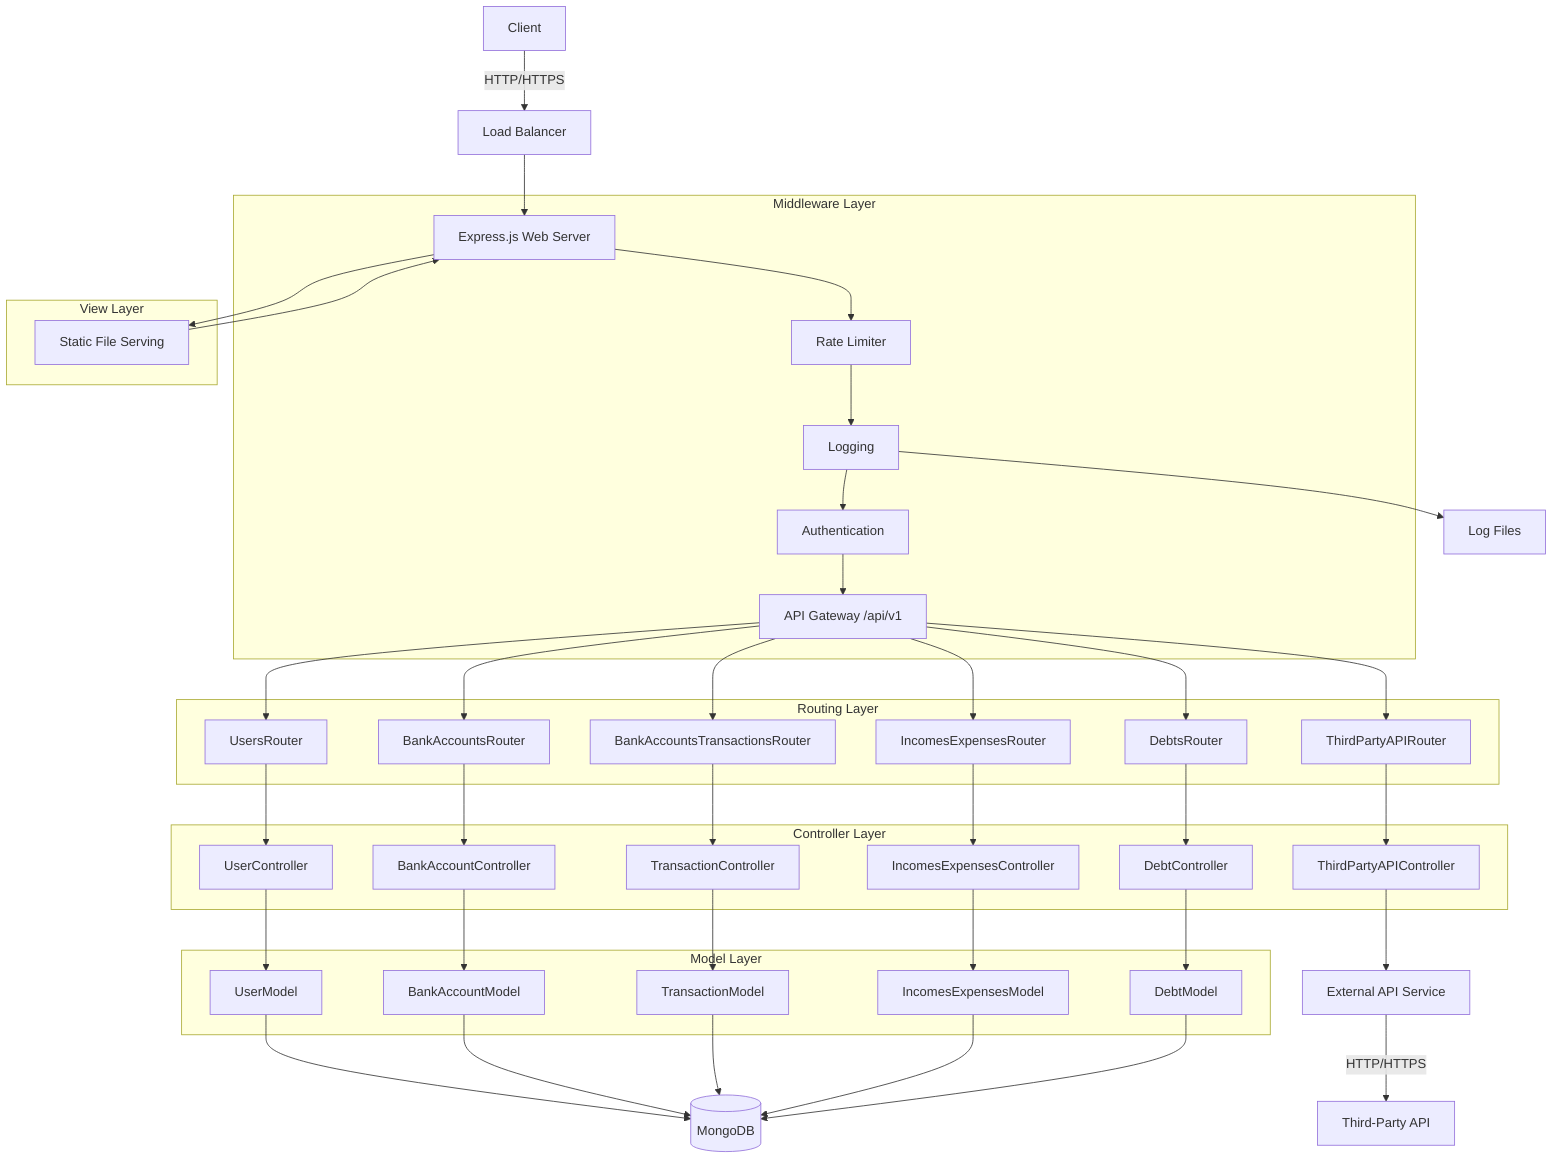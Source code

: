 graph TD
    Client[Client] -->|HTTP/HTTPS| LoadBalancer[Load Balancer]
    LoadBalancer --> Express[Express.js Web Server]
    
    subgraph "Middleware Layer"
        Express --> RateLimit[Rate Limiter]
        RateLimit --> Logging
        Logging --> Auth[Authentication]
        Auth --> APIGateway[API Gateway /api/v1]
    end
    
    subgraph "View Layer"
        Express --> StaticFiles[Static File Serving]
    end
    StaticFiles --> Express
    
    subgraph "Routing Layer"
    APIGateway --> UsersRouter
    APIGateway --> BankAccountsRouter
    APIGateway --> BankAccountsTransactionsRouter
    APIGateway --> IncomesExpensesRouter
    APIGateway --> DebtsRouter
    APIGateway --> ThirdPartyAPIRouter
    end
    
    subgraph "Controller Layer"
    UsersRouter --> UserController
    BankAccountsRouter --> BankAccountController
    BankAccountsTransactionsRouter --> TransactionController
    IncomesExpensesRouter --> IncomesExpensesController
    DebtsRouter --> DebtController
    ThirdPartyAPIRouter --> ThirdPartyAPIController
    end
    
    subgraph "Model Layer"
    UserController --> UserModel
    BankAccountController --> BankAccountModel
    TransactionController --> TransactionModel
    IncomesExpensesController --> IncomesExpensesModel
    DebtController --> DebtModel
    end
    
    UserModel --> MongoDB[(MongoDB)]
    BankAccountModel --> MongoDB[(MongoDB)]
    TransactionModel --> MongoDB[(MongoDB)]
    IncomesExpensesModel --> MongoDB[(MongoDB)]
    DebtModel --> MongoDB[(MongoDB)]
    
    ThirdPartyAPIController --> ExternalAPIService[External API Service]
    ExternalAPIService -->|HTTP/HTTPS| ThirdPartyAPI[Third-Party API]
    
    Logging --> LogFiles[Log Files]